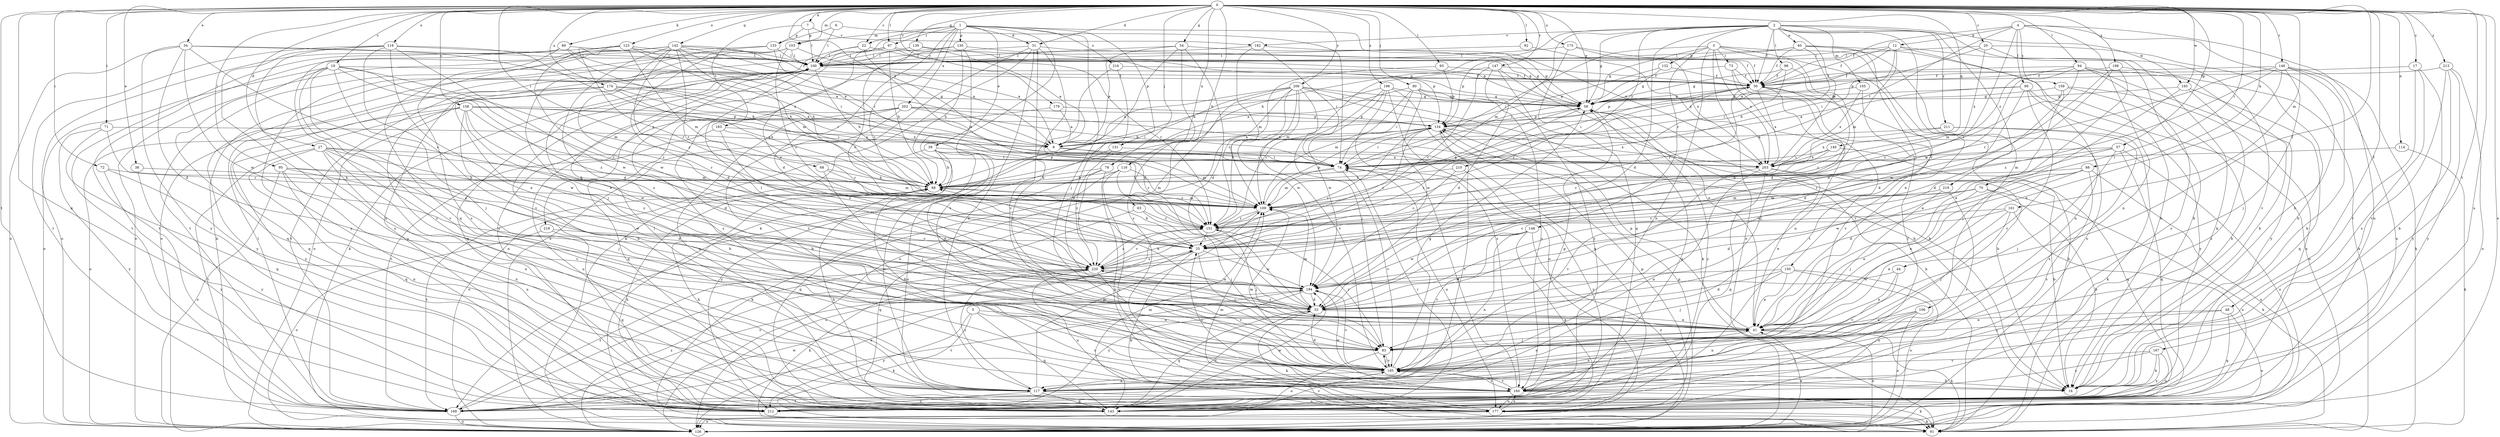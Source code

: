 strict digraph  {
0;
1;
2;
3;
4;
5;
6;
7;
8;
12;
16;
17;
19;
20;
22;
25;
27;
31;
33;
34;
38;
39;
40;
41;
44;
48;
50;
54;
57;
58;
63;
66;
68;
70;
71;
72;
73;
74;
78;
80;
83;
88;
89;
91;
92;
93;
94;
95;
97;
98;
99;
100;
101;
103;
105;
106;
109;
114;
116;
117;
119;
123;
126;
130;
131;
132;
133;
134;
139;
140;
142;
143;
146;
147;
148;
150;
151;
158;
159;
160;
167;
168;
173;
174;
177;
179;
182;
183;
185;
193;
194;
196;
198;
202;
203;
206;
210;
211;
212;
213;
216;
218;
219;
220;
0 -> 7  [label=a];
0 -> 8  [label=a];
0 -> 17  [label=c];
0 -> 19  [label=c];
0 -> 20  [label=c];
0 -> 22  [label=c];
0 -> 27  [label=d];
0 -> 31  [label=d];
0 -> 34  [label=e];
0 -> 38  [label=e];
0 -> 44  [label=f];
0 -> 48  [label=f];
0 -> 54  [label=g];
0 -> 57  [label=g];
0 -> 58  [label=g];
0 -> 63  [label=h];
0 -> 68  [label=i];
0 -> 70  [label=i];
0 -> 71  [label=i];
0 -> 72  [label=i];
0 -> 78  [label=j];
0 -> 80  [label=j];
0 -> 88  [label=k];
0 -> 89  [label=k];
0 -> 92  [label=l];
0 -> 93  [label=l];
0 -> 94  [label=l];
0 -> 95  [label=l];
0 -> 97  [label=l];
0 -> 101  [label=m];
0 -> 103  [label=m];
0 -> 114  [label=n];
0 -> 116  [label=n];
0 -> 119  [label=o];
0 -> 123  [label=o];
0 -> 126  [label=o];
0 -> 139  [label=q];
0 -> 140  [label=q];
0 -> 142  [label=q];
0 -> 143  [label=q];
0 -> 146  [label=r];
0 -> 147  [label=r];
0 -> 158  [label=s];
0 -> 167  [label=t];
0 -> 168  [label=t];
0 -> 173  [label=u];
0 -> 174  [label=u];
0 -> 177  [label=u];
0 -> 179  [label=v];
0 -> 193  [label=w];
0 -> 196  [label=x];
0 -> 198  [label=x];
0 -> 206  [label=y];
0 -> 213  [label=z];
1 -> 22  [label=c];
1 -> 25  [label=c];
1 -> 31  [label=d];
1 -> 33  [label=d];
1 -> 39  [label=e];
1 -> 83  [label=j];
1 -> 91  [label=k];
1 -> 97  [label=l];
1 -> 103  [label=m];
1 -> 130  [label=p];
1 -> 131  [label=p];
1 -> 202  [label=x];
1 -> 203  [label=x];
1 -> 216  [label=z];
1 -> 218  [label=z];
2 -> 33  [label=d];
2 -> 40  [label=e];
2 -> 50  [label=f];
2 -> 58  [label=g];
2 -> 66  [label=h];
2 -> 91  [label=k];
2 -> 98  [label=l];
2 -> 105  [label=m];
2 -> 106  [label=m];
2 -> 109  [label=m];
2 -> 148  [label=r];
2 -> 182  [label=v];
2 -> 193  [label=w];
2 -> 203  [label=x];
2 -> 210  [label=y];
2 -> 211  [label=y];
2 -> 219  [label=z];
3 -> 33  [label=d];
3 -> 41  [label=e];
3 -> 58  [label=g];
3 -> 73  [label=i];
3 -> 74  [label=i];
3 -> 117  [label=n];
3 -> 126  [label=o];
3 -> 132  [label=p];
3 -> 150  [label=r];
3 -> 203  [label=x];
4 -> 12  [label=b];
4 -> 16  [label=b];
4 -> 25  [label=c];
4 -> 50  [label=f];
4 -> 74  [label=i];
4 -> 99  [label=l];
4 -> 117  [label=n];
4 -> 159  [label=s];
4 -> 177  [label=u];
5 -> 41  [label=e];
5 -> 91  [label=k];
5 -> 143  [label=q];
5 -> 160  [label=s];
5 -> 212  [label=y];
6 -> 74  [label=i];
6 -> 100  [label=l];
6 -> 133  [label=p];
7 -> 100  [label=l];
7 -> 133  [label=p];
7 -> 182  [label=v];
7 -> 183  [label=v];
8 -> 74  [label=i];
8 -> 109  [label=m];
12 -> 8  [label=a];
12 -> 16  [label=b];
12 -> 50  [label=f];
12 -> 74  [label=i];
12 -> 100  [label=l];
12 -> 109  [label=m];
12 -> 117  [label=n];
17 -> 50  [label=f];
17 -> 160  [label=s];
17 -> 185  [label=v];
17 -> 212  [label=y];
19 -> 25  [label=c];
19 -> 41  [label=e];
19 -> 50  [label=f];
19 -> 83  [label=j];
19 -> 109  [label=m];
19 -> 126  [label=o];
19 -> 143  [label=q];
19 -> 185  [label=v];
19 -> 220  [label=z];
20 -> 16  [label=b];
20 -> 100  [label=l];
20 -> 134  [label=p];
20 -> 185  [label=v];
20 -> 203  [label=x];
22 -> 41  [label=e];
22 -> 100  [label=l];
22 -> 109  [label=m];
22 -> 134  [label=p];
25 -> 66  [label=h];
25 -> 83  [label=j];
25 -> 91  [label=k];
25 -> 126  [label=o];
25 -> 194  [label=w];
25 -> 220  [label=z];
27 -> 74  [label=i];
27 -> 83  [label=j];
27 -> 109  [label=m];
27 -> 117  [label=n];
27 -> 143  [label=q];
27 -> 168  [label=t];
27 -> 185  [label=v];
27 -> 220  [label=z];
31 -> 33  [label=d];
31 -> 58  [label=g];
31 -> 91  [label=k];
31 -> 100  [label=l];
31 -> 117  [label=n];
31 -> 126  [label=o];
31 -> 185  [label=v];
33 -> 41  [label=e];
33 -> 66  [label=h];
33 -> 91  [label=k];
33 -> 100  [label=l];
33 -> 109  [label=m];
33 -> 143  [label=q];
34 -> 25  [label=c];
34 -> 33  [label=d];
34 -> 100  [label=l];
34 -> 126  [label=o];
34 -> 194  [label=w];
34 -> 203  [label=x];
34 -> 212  [label=y];
38 -> 66  [label=h];
38 -> 212  [label=y];
39 -> 41  [label=e];
39 -> 66  [label=h];
39 -> 117  [label=n];
39 -> 126  [label=o];
39 -> 151  [label=r];
39 -> 203  [label=x];
39 -> 212  [label=y];
40 -> 16  [label=b];
40 -> 33  [label=d];
40 -> 50  [label=f];
40 -> 66  [label=h];
40 -> 100  [label=l];
40 -> 126  [label=o];
40 -> 134  [label=p];
41 -> 83  [label=j];
41 -> 91  [label=k];
41 -> 117  [label=n];
41 -> 126  [label=o];
41 -> 134  [label=p];
41 -> 220  [label=z];
44 -> 41  [label=e];
44 -> 185  [label=v];
44 -> 194  [label=w];
48 -> 41  [label=e];
48 -> 83  [label=j];
48 -> 126  [label=o];
48 -> 143  [label=q];
50 -> 58  [label=g];
50 -> 74  [label=i];
50 -> 83  [label=j];
50 -> 91  [label=k];
50 -> 134  [label=p];
50 -> 151  [label=r];
50 -> 203  [label=x];
54 -> 8  [label=a];
54 -> 33  [label=d];
54 -> 58  [label=g];
54 -> 100  [label=l];
54 -> 160  [label=s];
54 -> 168  [label=t];
57 -> 83  [label=j];
57 -> 126  [label=o];
57 -> 143  [label=q];
57 -> 151  [label=r];
57 -> 194  [label=w];
57 -> 203  [label=x];
58 -> 16  [label=b];
58 -> 91  [label=k];
58 -> 134  [label=p];
58 -> 212  [label=y];
58 -> 220  [label=z];
63 -> 83  [label=j];
63 -> 143  [label=q];
63 -> 151  [label=r];
66 -> 109  [label=m];
66 -> 134  [label=p];
66 -> 168  [label=t];
68 -> 66  [label=h];
68 -> 83  [label=j];
68 -> 109  [label=m];
70 -> 16  [label=b];
70 -> 25  [label=c];
70 -> 33  [label=d];
70 -> 41  [label=e];
70 -> 91  [label=k];
70 -> 109  [label=m];
71 -> 8  [label=a];
71 -> 143  [label=q];
71 -> 151  [label=r];
71 -> 212  [label=y];
72 -> 66  [label=h];
72 -> 117  [label=n];
72 -> 212  [label=y];
73 -> 50  [label=f];
73 -> 74  [label=i];
73 -> 117  [label=n];
73 -> 168  [label=t];
74 -> 66  [label=h];
74 -> 109  [label=m];
74 -> 177  [label=u];
74 -> 185  [label=v];
78 -> 66  [label=h];
78 -> 143  [label=q];
78 -> 177  [label=u];
78 -> 220  [label=z];
80 -> 8  [label=a];
80 -> 16  [label=b];
80 -> 58  [label=g];
80 -> 74  [label=i];
80 -> 109  [label=m];
80 -> 160  [label=s];
80 -> 194  [label=w];
83 -> 126  [label=o];
83 -> 151  [label=r];
83 -> 185  [label=v];
88 -> 33  [label=d];
88 -> 41  [label=e];
88 -> 66  [label=h];
88 -> 126  [label=o];
88 -> 160  [label=s];
88 -> 194  [label=w];
89 -> 8  [label=a];
89 -> 66  [label=h];
89 -> 100  [label=l];
89 -> 126  [label=o];
89 -> 160  [label=s];
89 -> 168  [label=t];
92 -> 100  [label=l];
92 -> 203  [label=x];
93 -> 50  [label=f];
93 -> 134  [label=p];
93 -> 151  [label=r];
94 -> 16  [label=b];
94 -> 25  [label=c];
94 -> 33  [label=d];
94 -> 50  [label=f];
94 -> 109  [label=m];
94 -> 160  [label=s];
94 -> 212  [label=y];
95 -> 33  [label=d];
95 -> 66  [label=h];
95 -> 117  [label=n];
95 -> 126  [label=o];
95 -> 177  [label=u];
95 -> 194  [label=w];
97 -> 58  [label=g];
97 -> 66  [label=h];
97 -> 100  [label=l];
97 -> 126  [label=o];
97 -> 151  [label=r];
97 -> 220  [label=z];
98 -> 50  [label=f];
98 -> 58  [label=g];
98 -> 74  [label=i];
98 -> 220  [label=z];
99 -> 8  [label=a];
99 -> 33  [label=d];
99 -> 58  [label=g];
99 -> 126  [label=o];
99 -> 185  [label=v];
99 -> 212  [label=y];
100 -> 50  [label=f];
100 -> 66  [label=h];
100 -> 91  [label=k];
100 -> 126  [label=o];
100 -> 143  [label=q];
100 -> 160  [label=s];
100 -> 168  [label=t];
100 -> 177  [label=u];
100 -> 212  [label=y];
101 -> 25  [label=c];
101 -> 41  [label=e];
101 -> 83  [label=j];
101 -> 151  [label=r];
101 -> 177  [label=u];
103 -> 8  [label=a];
103 -> 25  [label=c];
103 -> 33  [label=d];
103 -> 83  [label=j];
103 -> 91  [label=k];
103 -> 100  [label=l];
105 -> 58  [label=g];
105 -> 185  [label=v];
105 -> 203  [label=x];
106 -> 41  [label=e];
106 -> 117  [label=n];
106 -> 126  [label=o];
106 -> 212  [label=y];
109 -> 58  [label=g];
109 -> 126  [label=o];
109 -> 134  [label=p];
109 -> 151  [label=r];
114 -> 74  [label=i];
114 -> 91  [label=k];
116 -> 66  [label=h];
116 -> 91  [label=k];
116 -> 109  [label=m];
116 -> 151  [label=r];
116 -> 177  [label=u];
117 -> 109  [label=m];
117 -> 143  [label=q];
117 -> 177  [label=u];
117 -> 212  [label=y];
117 -> 220  [label=z];
119 -> 41  [label=e];
119 -> 66  [label=h];
119 -> 100  [label=l];
119 -> 117  [label=n];
119 -> 168  [label=t];
119 -> 177  [label=u];
119 -> 185  [label=v];
119 -> 194  [label=w];
123 -> 8  [label=a];
123 -> 66  [label=h];
123 -> 100  [label=l];
123 -> 109  [label=m];
123 -> 151  [label=r];
123 -> 160  [label=s];
123 -> 194  [label=w];
126 -> 41  [label=e];
126 -> 134  [label=p];
126 -> 220  [label=z];
130 -> 58  [label=g];
130 -> 66  [label=h];
130 -> 100  [label=l];
130 -> 185  [label=v];
130 -> 212  [label=y];
131 -> 74  [label=i];
131 -> 177  [label=u];
131 -> 220  [label=z];
132 -> 50  [label=f];
132 -> 58  [label=g];
132 -> 134  [label=p];
133 -> 74  [label=i];
133 -> 100  [label=l];
133 -> 168  [label=t];
133 -> 212  [label=y];
134 -> 8  [label=a];
134 -> 25  [label=c];
134 -> 74  [label=i];
134 -> 168  [label=t];
134 -> 203  [label=x];
134 -> 220  [label=z];
139 -> 8  [label=a];
139 -> 25  [label=c];
139 -> 50  [label=f];
139 -> 100  [label=l];
140 -> 74  [label=i];
140 -> 143  [label=q];
140 -> 151  [label=r];
140 -> 203  [label=x];
142 -> 8  [label=a];
142 -> 25  [label=c];
142 -> 33  [label=d];
142 -> 50  [label=f];
142 -> 74  [label=i];
142 -> 100  [label=l];
142 -> 109  [label=m];
142 -> 117  [label=n];
142 -> 126  [label=o];
142 -> 151  [label=r];
142 -> 168  [label=t];
142 -> 220  [label=z];
143 -> 33  [label=d];
143 -> 66  [label=h];
143 -> 74  [label=i];
143 -> 109  [label=m];
143 -> 185  [label=v];
143 -> 194  [label=w];
146 -> 16  [label=b];
146 -> 41  [label=e];
146 -> 50  [label=f];
146 -> 83  [label=j];
146 -> 91  [label=k];
146 -> 151  [label=r];
146 -> 177  [label=u];
146 -> 220  [label=z];
147 -> 25  [label=c];
147 -> 33  [label=d];
147 -> 41  [label=e];
147 -> 50  [label=f];
147 -> 109  [label=m];
147 -> 212  [label=y];
148 -> 25  [label=c];
148 -> 117  [label=n];
148 -> 126  [label=o];
148 -> 143  [label=q];
148 -> 185  [label=v];
148 -> 194  [label=w];
150 -> 33  [label=d];
150 -> 41  [label=e];
150 -> 83  [label=j];
150 -> 126  [label=o];
150 -> 177  [label=u];
150 -> 194  [label=w];
151 -> 25  [label=c];
151 -> 50  [label=f];
151 -> 83  [label=j];
151 -> 220  [label=z];
158 -> 16  [label=b];
158 -> 74  [label=i];
158 -> 117  [label=n];
158 -> 126  [label=o];
158 -> 134  [label=p];
158 -> 151  [label=r];
158 -> 194  [label=w];
158 -> 203  [label=x];
158 -> 212  [label=y];
158 -> 220  [label=z];
159 -> 16  [label=b];
159 -> 41  [label=e];
159 -> 58  [label=g];
159 -> 151  [label=r];
159 -> 177  [label=u];
160 -> 25  [label=c];
160 -> 50  [label=f];
160 -> 58  [label=g];
160 -> 74  [label=i];
160 -> 91  [label=k];
160 -> 100  [label=l];
160 -> 168  [label=t];
160 -> 177  [label=u];
160 -> 185  [label=v];
160 -> 194  [label=w];
167 -> 16  [label=b];
167 -> 160  [label=s];
167 -> 177  [label=u];
167 -> 185  [label=v];
167 -> 212  [label=y];
168 -> 25  [label=c];
168 -> 58  [label=g];
168 -> 100  [label=l];
168 -> 126  [label=o];
168 -> 194  [label=w];
168 -> 220  [label=z];
173 -> 50  [label=f];
173 -> 100  [label=l];
173 -> 143  [label=q];
173 -> 203  [label=x];
174 -> 8  [label=a];
174 -> 58  [label=g];
174 -> 66  [label=h];
174 -> 74  [label=i];
174 -> 143  [label=q];
174 -> 194  [label=w];
174 -> 212  [label=y];
177 -> 66  [label=h];
177 -> 91  [label=k];
177 -> 109  [label=m];
177 -> 126  [label=o];
177 -> 134  [label=p];
177 -> 160  [label=s];
179 -> 8  [label=a];
179 -> 33  [label=d];
179 -> 134  [label=p];
182 -> 58  [label=g];
182 -> 74  [label=i];
182 -> 100  [label=l];
182 -> 109  [label=m];
183 -> 8  [label=a];
183 -> 151  [label=r];
183 -> 177  [label=u];
183 -> 220  [label=z];
185 -> 16  [label=b];
185 -> 33  [label=d];
185 -> 41  [label=e];
185 -> 58  [label=g];
185 -> 66  [label=h];
185 -> 83  [label=j];
185 -> 109  [label=m];
185 -> 117  [label=n];
185 -> 160  [label=s];
193 -> 58  [label=g];
193 -> 83  [label=j];
193 -> 143  [label=q];
193 -> 160  [label=s];
194 -> 33  [label=d];
194 -> 168  [label=t];
194 -> 185  [label=v];
194 -> 212  [label=y];
196 -> 8  [label=a];
196 -> 58  [label=g];
196 -> 126  [label=o];
196 -> 151  [label=r];
196 -> 160  [label=s];
196 -> 177  [label=u];
196 -> 194  [label=w];
198 -> 33  [label=d];
198 -> 41  [label=e];
198 -> 50  [label=f];
198 -> 91  [label=k];
198 -> 194  [label=w];
202 -> 16  [label=b];
202 -> 74  [label=i];
202 -> 117  [label=n];
202 -> 134  [label=p];
202 -> 143  [label=q];
202 -> 168  [label=t];
202 -> 203  [label=x];
203 -> 16  [label=b];
203 -> 41  [label=e];
203 -> 117  [label=n];
203 -> 143  [label=q];
203 -> 185  [label=v];
206 -> 8  [label=a];
206 -> 16  [label=b];
206 -> 58  [label=g];
206 -> 66  [label=h];
206 -> 83  [label=j];
206 -> 91  [label=k];
206 -> 126  [label=o];
206 -> 151  [label=r];
206 -> 168  [label=t];
206 -> 185  [label=v];
206 -> 194  [label=w];
210 -> 25  [label=c];
210 -> 66  [label=h];
210 -> 212  [label=y];
211 -> 8  [label=a];
211 -> 91  [label=k];
211 -> 160  [label=s];
211 -> 203  [label=x];
212 -> 66  [label=h];
213 -> 16  [label=b];
213 -> 50  [label=f];
213 -> 126  [label=o];
213 -> 185  [label=v];
213 -> 212  [label=y];
216 -> 41  [label=e];
216 -> 50  [label=f];
216 -> 185  [label=v];
218 -> 25  [label=c];
218 -> 126  [label=o];
218 -> 143  [label=q];
219 -> 83  [label=j];
219 -> 109  [label=m];
219 -> 160  [label=s];
220 -> 91  [label=k];
220 -> 151  [label=r];
220 -> 177  [label=u];
220 -> 185  [label=v];
220 -> 194  [label=w];
}
